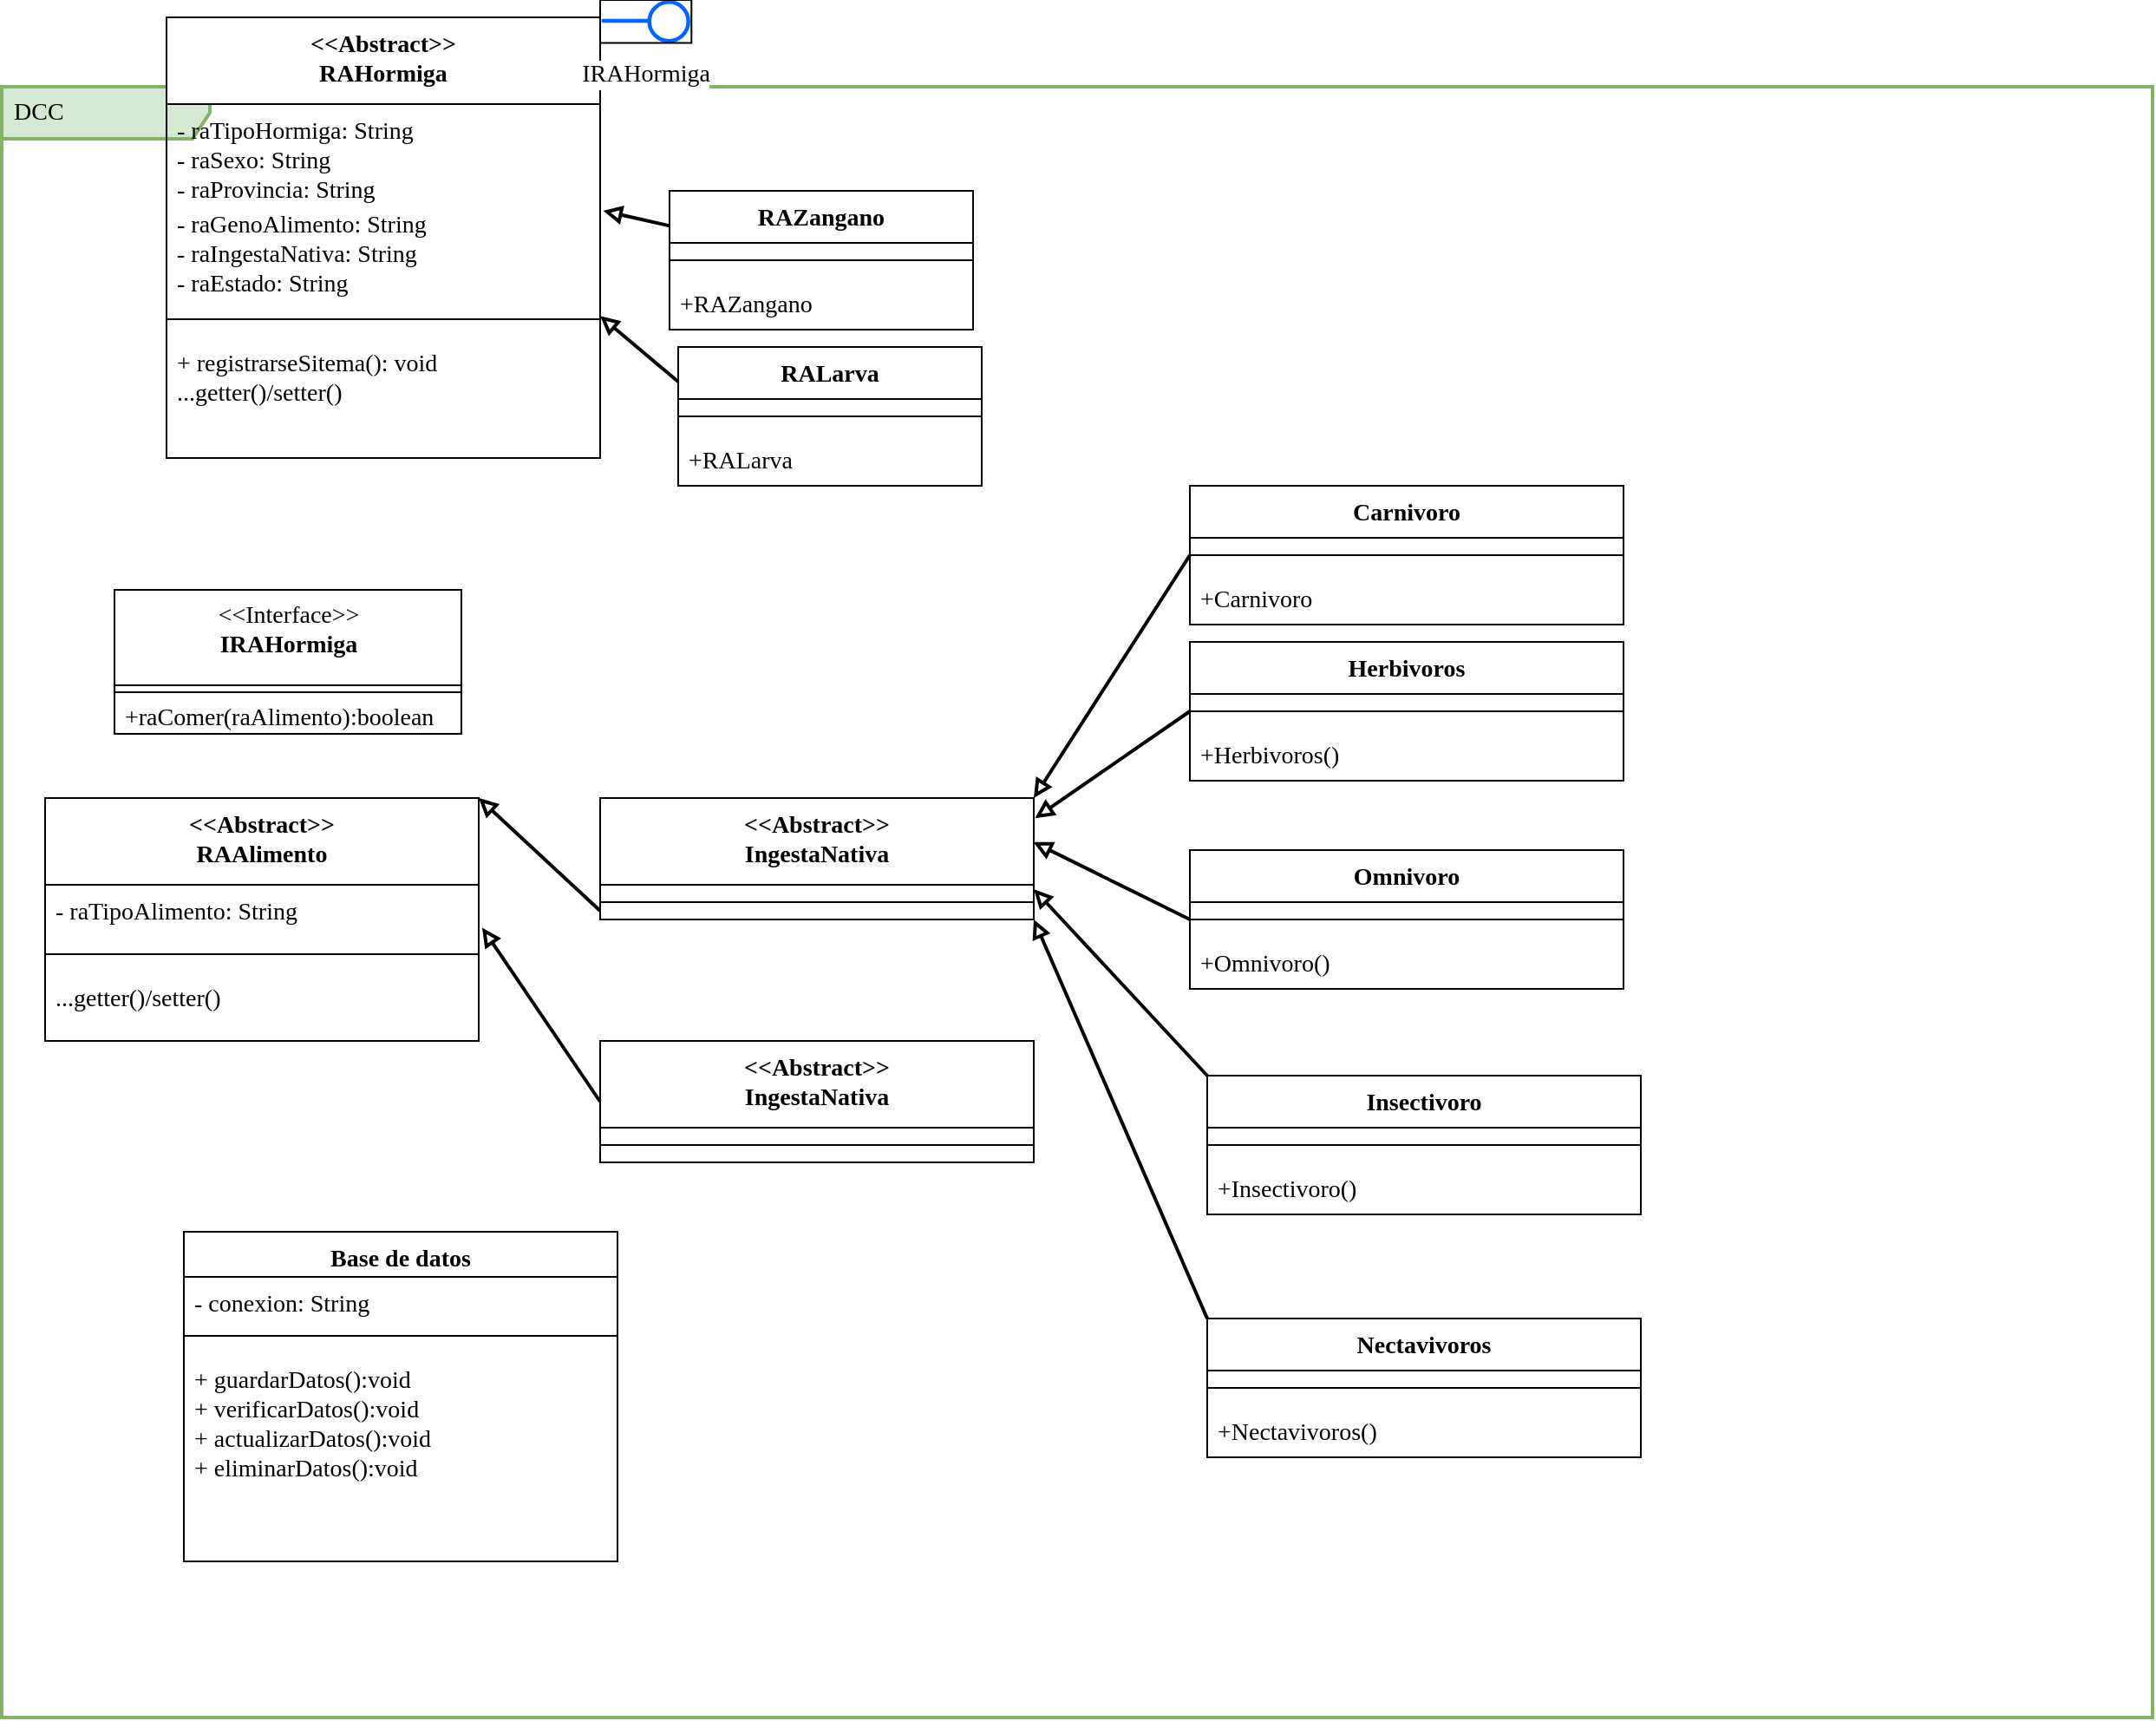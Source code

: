 <mxfile>
    <diagram id="NBXmXXn21HyQ9TVF_WW5" name="Page-1">
        <mxGraphModel dx="2007" dy="632" grid="1" gridSize="10" guides="1" tooltips="1" connect="1" arrows="1" fold="1" page="1" pageScale="1" pageWidth="850" pageHeight="1100" math="0" shadow="0">
            <root>
                <mxCell id="0"/>
                <mxCell id="1" parent="0"/>
                <mxCell id="155" value="DCC&amp;nbsp;" style="shape=umlFrame;whiteSpace=wrap;html=1;width=120;height=30;boundedLbl=1;verticalAlign=middle;align=left;spacingLeft=5;shadow=0;fillColor=#d5e8d4;strokeColor=#82b366;strokeWidth=2;fontColor=#000000;fontFamily=Tahoma;fontSize=14;" parent="1" vertex="1">
                    <mxGeometry x="-815" y="130" width="1240" height="940" as="geometry"/>
                </mxCell>
                <mxCell id="95" value="&lt;&lt;Abstract&gt;&gt;&#10;RAHormiga" style="swimlane;fontStyle=1;align=center;verticalAlign=top;childLayout=stackLayout;horizontal=1;startSize=50;horizontalStack=0;resizeParent=1;resizeParentMax=0;resizeLast=0;collapsible=1;marginBottom=0;hachureGap=4;fontFamily=Tahoma;fontSize=14;swimlaneLine=1;glass=0;rounded=0;" parent="1" vertex="1">
                    <mxGeometry x="-720" y="90" width="250" height="254" as="geometry">
                        <mxRectangle x="-525" y="30" width="140" height="40" as="alternateBounds"/>
                    </mxGeometry>
                </mxCell>
                <mxCell id="96" value="- raTipoHormiga: String&#10;- raSexo: String&#10;- raProvincia: String&#10;&#10;" style="text;strokeColor=none;fillColor=none;align=left;verticalAlign=top;spacingLeft=4;spacingRight=4;overflow=hidden;rotatable=0;points=[[0,0.5],[1,0.5]];portConstraint=eastwest;hachureGap=4;fontFamily=Tahoma;fontSize=14;" parent="95" vertex="1">
                    <mxGeometry y="50" width="250" height="54" as="geometry"/>
                </mxCell>
                <mxCell id="156" value="- raGenoAlimento: String&#10;- raIngestaNativa: String&#10;- raEstado: String&#10;&#10;" style="text;strokeColor=none;fillColor=none;align=left;verticalAlign=top;spacingLeft=4;spacingRight=4;overflow=hidden;rotatable=0;points=[[0,0.5],[1,0.5]];portConstraint=eastwest;hachureGap=4;fontFamily=Tahoma;fontSize=14;" vertex="1" parent="95">
                    <mxGeometry y="104" width="250" height="60" as="geometry"/>
                </mxCell>
                <mxCell id="97" value="" style="line;strokeWidth=1;fillColor=none;align=left;verticalAlign=middle;spacingTop=-1;spacingLeft=3;spacingRight=3;rotatable=0;labelPosition=right;points=[];portConstraint=eastwest;strokeColor=inherit;hachureGap=4;fontFamily=Tahoma;fontSize=14;" parent="95" vertex="1">
                    <mxGeometry y="164" width="250" height="20" as="geometry"/>
                </mxCell>
                <mxCell id="98" value="+ registrarseSitema(): void&#10;...getter()/setter()" style="text;strokeColor=none;fillColor=none;align=left;verticalAlign=top;spacingLeft=4;spacingRight=4;overflow=hidden;rotatable=0;points=[[0,0.5],[1,0.5]];portConstraint=eastwest;hachureGap=4;fontFamily=Tahoma;fontSize=14;" parent="95" vertex="1">
                    <mxGeometry y="184" width="250" height="70" as="geometry"/>
                </mxCell>
                <mxCell id="125" value="Base de datos" style="swimlane;fontStyle=1;align=center;verticalAlign=top;childLayout=stackLayout;horizontal=1;startSize=26;horizontalStack=0;resizeParent=1;resizeParentMax=0;resizeLast=0;collapsible=1;marginBottom=0;hachureGap=4;fontFamily=Tahoma;fontSize=14;swimlaneLine=1;glass=0;rounded=0;" parent="1" vertex="1">
                    <mxGeometry x="-710" y="790" width="250" height="190" as="geometry"/>
                </mxCell>
                <mxCell id="126" value="- conexion: String&#10;" style="text;strokeColor=none;fillColor=none;align=left;verticalAlign=top;spacingLeft=4;spacingRight=4;overflow=hidden;rotatable=0;points=[[0,0.5],[1,0.5]];portConstraint=eastwest;hachureGap=4;fontFamily=Tahoma;fontSize=14;" parent="125" vertex="1">
                    <mxGeometry y="26" width="250" height="24" as="geometry"/>
                </mxCell>
                <mxCell id="127" value="" style="line;strokeWidth=1;fillColor=none;align=left;verticalAlign=middle;spacingTop=-1;spacingLeft=3;spacingRight=3;rotatable=0;labelPosition=right;points=[];portConstraint=eastwest;strokeColor=inherit;hachureGap=4;fontFamily=Tahoma;fontSize=14;" parent="125" vertex="1">
                    <mxGeometry y="50" width="250" height="20" as="geometry"/>
                </mxCell>
                <mxCell id="128" value="+ guardarDatos():void&#10;+ verificarDatos():void&#10;+ actualizarDatos():void&#10;+ eliminarDatos():void&#10;" style="text;strokeColor=none;fillColor=none;align=left;verticalAlign=top;spacingLeft=4;spacingRight=4;overflow=hidden;rotatable=0;points=[[0,0.5],[1,0.5]];portConstraint=eastwest;hachureGap=4;fontFamily=Tahoma;fontSize=14;" parent="125" vertex="1">
                    <mxGeometry y="70" width="250" height="120" as="geometry"/>
                </mxCell>
                <mxCell id="AS-QSBwGqHrEAFDhqw0k-174" style="edgeStyle=none;html=1;fontFamily=Tahoma;fontSize=14;endArrow=block;endFill=0;strokeWidth=2;entryX=1.007;entryY=0.125;entryDx=0;entryDy=0;entryPerimeter=0;" edge="1" parent="1" source="AS-QSBwGqHrEAFDhqw0k-169" target="156">
                    <mxGeometry relative="1" as="geometry"/>
                </mxCell>
                <mxCell id="AS-QSBwGqHrEAFDhqw0k-169" value="RAZangano" style="swimlane;fontStyle=1;align=center;verticalAlign=top;childLayout=stackLayout;horizontal=1;startSize=30;horizontalStack=0;resizeParent=1;resizeParentMax=0;resizeLast=0;collapsible=1;marginBottom=0;hachureGap=4;fontFamily=Tahoma;fontSize=14;swimlaneLine=1;glass=0;rounded=0;" vertex="1" parent="1">
                    <mxGeometry x="-430" y="190" width="175" height="80" as="geometry">
                        <mxRectangle x="-525" y="30" width="140" height="40" as="alternateBounds"/>
                    </mxGeometry>
                </mxCell>
                <mxCell id="AS-QSBwGqHrEAFDhqw0k-172" value="" style="line;strokeWidth=1;fillColor=none;align=left;verticalAlign=middle;spacingTop=-1;spacingLeft=3;spacingRight=3;rotatable=0;labelPosition=right;points=[];portConstraint=eastwest;strokeColor=inherit;hachureGap=4;fontFamily=Tahoma;fontSize=14;" vertex="1" parent="AS-QSBwGqHrEAFDhqw0k-169">
                    <mxGeometry y="30" width="175" height="20" as="geometry"/>
                </mxCell>
                <mxCell id="AS-QSBwGqHrEAFDhqw0k-173" value="+RAZangano" style="text;strokeColor=none;fillColor=none;align=left;verticalAlign=top;spacingLeft=4;spacingRight=4;overflow=hidden;rotatable=0;points=[[0,0.5],[1,0.5]];portConstraint=eastwest;hachureGap=4;fontFamily=Tahoma;fontSize=14;" vertex="1" parent="AS-QSBwGqHrEAFDhqw0k-169">
                    <mxGeometry y="50" width="175" height="30" as="geometry"/>
                </mxCell>
                <mxCell id="AS-QSBwGqHrEAFDhqw0k-178" value="RALarva" style="swimlane;fontStyle=1;align=center;verticalAlign=top;childLayout=stackLayout;horizontal=1;startSize=30;horizontalStack=0;resizeParent=1;resizeParentMax=0;resizeLast=0;collapsible=1;marginBottom=0;hachureGap=4;fontFamily=Tahoma;fontSize=14;swimlaneLine=1;glass=0;rounded=0;" vertex="1" parent="1">
                    <mxGeometry x="-425" y="280" width="175" height="80" as="geometry">
                        <mxRectangle x="-525" y="30" width="140" height="40" as="alternateBounds"/>
                    </mxGeometry>
                </mxCell>
                <mxCell id="AS-QSBwGqHrEAFDhqw0k-179" value="" style="line;strokeWidth=1;fillColor=none;align=left;verticalAlign=middle;spacingTop=-1;spacingLeft=3;spacingRight=3;rotatable=0;labelPosition=right;points=[];portConstraint=eastwest;strokeColor=inherit;hachureGap=4;fontFamily=Tahoma;fontSize=14;" vertex="1" parent="AS-QSBwGqHrEAFDhqw0k-178">
                    <mxGeometry y="30" width="175" height="20" as="geometry"/>
                </mxCell>
                <mxCell id="AS-QSBwGqHrEAFDhqw0k-180" value="+RALarva" style="text;strokeColor=none;fillColor=none;align=left;verticalAlign=top;spacingLeft=4;spacingRight=4;overflow=hidden;rotatable=0;points=[[0,0.5],[1,0.5]];portConstraint=eastwest;hachureGap=4;fontFamily=Tahoma;fontSize=14;" vertex="1" parent="AS-QSBwGqHrEAFDhqw0k-178">
                    <mxGeometry y="50" width="175" height="30" as="geometry"/>
                </mxCell>
                <mxCell id="AS-QSBwGqHrEAFDhqw0k-181" style="edgeStyle=none;html=1;fontFamily=Tahoma;fontSize=14;endArrow=block;endFill=0;strokeWidth=2;entryX=1;entryY=0.408;entryDx=0;entryDy=0;exitX=0;exitY=0.25;exitDx=0;exitDy=0;entryPerimeter=0;" edge="1" parent="1" source="AS-QSBwGqHrEAFDhqw0k-178" target="97">
                    <mxGeometry relative="1" as="geometry">
                        <mxPoint x="-390" y="146.107" as="sourcePoint"/>
                        <mxPoint x="-460.25" y="126.924" as="targetPoint"/>
                    </mxGeometry>
                </mxCell>
                <mxCell id="AS-QSBwGqHrEAFDhqw0k-183" value="IRAHormiga" style="aspect=fixed;perimeter=ellipsePerimeter;html=1;align=center;shadow=0;dashed=0;spacingTop=3;image;image=img/lib/active_directory/interface.svg;fontFamily=Tahoma;fontSize=14;rotation=0;imageBorder=default;" vertex="1" parent="1">
                    <mxGeometry x="-470" y="80" width="52.65" height="24.75" as="geometry"/>
                </mxCell>
                <mxCell id="AS-QSBwGqHrEAFDhqw0k-186" value="&amp;lt;&amp;lt;Interface&amp;gt;&amp;gt;&lt;br&gt;&lt;b&gt;IRAHormiga&lt;/b&gt;" style="swimlane;fontStyle=0;align=center;verticalAlign=top;childLayout=stackLayout;horizontal=1;startSize=55;horizontalStack=0;resizeParent=1;resizeParentMax=0;resizeLast=0;collapsible=0;marginBottom=0;html=1;sketch=0;fontFamily=Tahoma;fontSize=14;" vertex="1" parent="1">
                    <mxGeometry x="-750" y="420" width="200" height="83" as="geometry"/>
                </mxCell>
                <mxCell id="AS-QSBwGqHrEAFDhqw0k-191" value="" style="line;strokeWidth=1;fillColor=none;align=left;verticalAlign=middle;spacingTop=-1;spacingLeft=3;spacingRight=3;rotatable=0;labelPosition=right;points=[];portConstraint=eastwest;sketch=0;fontFamily=Tahoma;fontSize=14;" vertex="1" parent="AS-QSBwGqHrEAFDhqw0k-186">
                    <mxGeometry y="55" width="200" height="8" as="geometry"/>
                </mxCell>
                <mxCell id="AS-QSBwGqHrEAFDhqw0k-193" value="+raComer(raAlimento):boolean" style="text;html=1;strokeColor=none;fillColor=none;align=left;verticalAlign=middle;spacingLeft=4;spacingRight=4;overflow=hidden;rotatable=0;points=[[0,0.5],[1,0.5]];portConstraint=eastwest;sketch=0;fontFamily=Tahoma;fontSize=14;" vertex="1" parent="AS-QSBwGqHrEAFDhqw0k-186">
                    <mxGeometry y="63" width="200" height="20" as="geometry"/>
                </mxCell>
                <mxCell id="AS-QSBwGqHrEAFDhqw0k-194" value="&lt;&lt;Abstract&gt;&gt;&#10;RAAlimento" style="swimlane;fontStyle=1;align=center;verticalAlign=top;childLayout=stackLayout;horizontal=1;startSize=50;horizontalStack=0;resizeParent=1;resizeParentMax=0;resizeLast=0;collapsible=1;marginBottom=0;hachureGap=4;fontFamily=Tahoma;fontSize=14;swimlaneLine=1;glass=0;rounded=0;" vertex="1" parent="1">
                    <mxGeometry x="-790" y="540" width="250" height="140" as="geometry">
                        <mxRectangle x="-525" y="30" width="140" height="40" as="alternateBounds"/>
                    </mxGeometry>
                </mxCell>
                <mxCell id="AS-QSBwGqHrEAFDhqw0k-195" value="- raTipoAlimento: String" style="text;strokeColor=none;fillColor=none;align=left;verticalAlign=top;spacingLeft=4;spacingRight=4;overflow=hidden;rotatable=0;points=[[0,0.5],[1,0.5]];portConstraint=eastwest;hachureGap=4;fontFamily=Tahoma;fontSize=14;" vertex="1" parent="AS-QSBwGqHrEAFDhqw0k-194">
                    <mxGeometry y="50" width="250" height="30" as="geometry"/>
                </mxCell>
                <mxCell id="AS-QSBwGqHrEAFDhqw0k-197" value="" style="line;strokeWidth=1;fillColor=none;align=left;verticalAlign=middle;spacingTop=-1;spacingLeft=3;spacingRight=3;rotatable=0;labelPosition=right;points=[];portConstraint=eastwest;strokeColor=inherit;hachureGap=4;fontFamily=Tahoma;fontSize=14;" vertex="1" parent="AS-QSBwGqHrEAFDhqw0k-194">
                    <mxGeometry y="80" width="250" height="20" as="geometry"/>
                </mxCell>
                <mxCell id="AS-QSBwGqHrEAFDhqw0k-198" value="...getter()/setter()" style="text;strokeColor=none;fillColor=none;align=left;verticalAlign=top;spacingLeft=4;spacingRight=4;overflow=hidden;rotatable=0;points=[[0,0.5],[1,0.5]];portConstraint=eastwest;hachureGap=4;fontFamily=Tahoma;fontSize=14;" vertex="1" parent="AS-QSBwGqHrEAFDhqw0k-194">
                    <mxGeometry y="100" width="250" height="40" as="geometry"/>
                </mxCell>
                <mxCell id="AS-QSBwGqHrEAFDhqw0k-199" value="&lt;&lt;Abstract&gt;&gt;&#10;IngestaNativa" style="swimlane;fontStyle=1;align=center;verticalAlign=top;childLayout=stackLayout;horizontal=1;startSize=50;horizontalStack=0;resizeParent=1;resizeParentMax=0;resizeLast=0;collapsible=1;marginBottom=0;hachureGap=4;fontFamily=Tahoma;fontSize=14;swimlaneLine=1;glass=0;rounded=0;" vertex="1" parent="1">
                    <mxGeometry x="-470" y="540" width="250" height="70" as="geometry">
                        <mxRectangle x="-525" y="30" width="140" height="40" as="alternateBounds"/>
                    </mxGeometry>
                </mxCell>
                <mxCell id="AS-QSBwGqHrEAFDhqw0k-201" value="" style="line;strokeWidth=1;fillColor=none;align=left;verticalAlign=middle;spacingTop=-1;spacingLeft=3;spacingRight=3;rotatable=0;labelPosition=right;points=[];portConstraint=eastwest;strokeColor=inherit;hachureGap=4;fontFamily=Tahoma;fontSize=14;" vertex="1" parent="AS-QSBwGqHrEAFDhqw0k-199">
                    <mxGeometry y="50" width="250" height="20" as="geometry"/>
                </mxCell>
                <mxCell id="AS-QSBwGqHrEAFDhqw0k-207" style="edgeStyle=none;html=1;fontFamily=Tahoma;fontSize=14;endArrow=block;endFill=0;strokeWidth=2;entryX=1;entryY=0;entryDx=0;entryDy=0;exitX=0;exitY=0.5;exitDx=0;exitDy=0;" edge="1" parent="1" target="AS-QSBwGqHrEAFDhqw0k-194">
                    <mxGeometry relative="1" as="geometry">
                        <mxPoint x="-470" y="605" as="sourcePoint"/>
                        <mxPoint x="-458.25" y="211.5" as="targetPoint"/>
                    </mxGeometry>
                </mxCell>
                <mxCell id="AS-QSBwGqHrEAFDhqw0k-208" value="&lt;&lt;Abstract&gt;&gt;&#10;IngestaNativa" style="swimlane;fontStyle=1;align=center;verticalAlign=top;childLayout=stackLayout;horizontal=1;startSize=50;horizontalStack=0;resizeParent=1;resizeParentMax=0;resizeLast=0;collapsible=1;marginBottom=0;hachureGap=4;fontFamily=Tahoma;fontSize=14;swimlaneLine=1;glass=0;rounded=0;" vertex="1" parent="1">
                    <mxGeometry x="-470" y="680" width="250" height="70" as="geometry">
                        <mxRectangle x="-525" y="30" width="140" height="40" as="alternateBounds"/>
                    </mxGeometry>
                </mxCell>
                <mxCell id="AS-QSBwGqHrEAFDhqw0k-209" value="" style="line;strokeWidth=1;fillColor=none;align=left;verticalAlign=middle;spacingTop=-1;spacingLeft=3;spacingRight=3;rotatable=0;labelPosition=right;points=[];portConstraint=eastwest;strokeColor=inherit;hachureGap=4;fontFamily=Tahoma;fontSize=14;" vertex="1" parent="AS-QSBwGqHrEAFDhqw0k-208">
                    <mxGeometry y="50" width="250" height="20" as="geometry"/>
                </mxCell>
                <mxCell id="AS-QSBwGqHrEAFDhqw0k-210" style="edgeStyle=none;html=1;fontFamily=Tahoma;fontSize=14;endArrow=block;endFill=0;strokeWidth=2;entryX=1.008;entryY=0.825;entryDx=0;entryDy=0;exitX=0;exitY=0.5;exitDx=0;exitDy=0;entryPerimeter=0;" edge="1" parent="1" source="AS-QSBwGqHrEAFDhqw0k-208" target="AS-QSBwGqHrEAFDhqw0k-195">
                    <mxGeometry relative="1" as="geometry">
                        <mxPoint x="-460" y="615" as="sourcePoint"/>
                        <mxPoint x="-530" y="550" as="targetPoint"/>
                    </mxGeometry>
                </mxCell>
                <mxCell id="AS-QSBwGqHrEAFDhqw0k-211" value="Carnivoro" style="swimlane;fontStyle=1;align=center;verticalAlign=top;childLayout=stackLayout;horizontal=1;startSize=30;horizontalStack=0;resizeParent=1;resizeParentMax=0;resizeLast=0;collapsible=1;marginBottom=0;hachureGap=4;fontFamily=Tahoma;fontSize=14;swimlaneLine=1;glass=0;rounded=0;" vertex="1" parent="1">
                    <mxGeometry x="-130" y="360" width="250" height="80" as="geometry">
                        <mxRectangle x="-525" y="30" width="140" height="40" as="alternateBounds"/>
                    </mxGeometry>
                </mxCell>
                <mxCell id="AS-QSBwGqHrEAFDhqw0k-212" value="" style="line;strokeWidth=1;fillColor=none;align=left;verticalAlign=middle;spacingTop=-1;spacingLeft=3;spacingRight=3;rotatable=0;labelPosition=right;points=[];portConstraint=eastwest;strokeColor=inherit;hachureGap=4;fontFamily=Tahoma;fontSize=14;" vertex="1" parent="AS-QSBwGqHrEAFDhqw0k-211">
                    <mxGeometry y="30" width="250" height="20" as="geometry"/>
                </mxCell>
                <mxCell id="AS-QSBwGqHrEAFDhqw0k-226" value="+Carnivoro" style="text;strokeColor=none;fillColor=none;align=left;verticalAlign=top;spacingLeft=4;spacingRight=4;overflow=hidden;rotatable=0;points=[[0,0.5],[1,0.5]];portConstraint=eastwest;hachureGap=4;fontFamily=Tahoma;fontSize=14;" vertex="1" parent="AS-QSBwGqHrEAFDhqw0k-211">
                    <mxGeometry y="50" width="250" height="30" as="geometry"/>
                </mxCell>
                <mxCell id="AS-QSBwGqHrEAFDhqw0k-213" value="Herbivoros" style="swimlane;fontStyle=1;align=center;verticalAlign=top;childLayout=stackLayout;horizontal=1;startSize=30;horizontalStack=0;resizeParent=1;resizeParentMax=0;resizeLast=0;collapsible=1;marginBottom=0;hachureGap=4;fontFamily=Tahoma;fontSize=14;swimlaneLine=1;glass=0;rounded=0;" vertex="1" parent="1">
                    <mxGeometry x="-130" y="450" width="250" height="80" as="geometry">
                        <mxRectangle x="-525" y="30" width="140" height="40" as="alternateBounds"/>
                    </mxGeometry>
                </mxCell>
                <mxCell id="AS-QSBwGqHrEAFDhqw0k-214" value="" style="line;strokeWidth=1;fillColor=none;align=left;verticalAlign=middle;spacingTop=-1;spacingLeft=3;spacingRight=3;rotatable=0;labelPosition=right;points=[];portConstraint=eastwest;strokeColor=inherit;hachureGap=4;fontFamily=Tahoma;fontSize=14;" vertex="1" parent="AS-QSBwGqHrEAFDhqw0k-213">
                    <mxGeometry y="30" width="250" height="20" as="geometry"/>
                </mxCell>
                <mxCell id="AS-QSBwGqHrEAFDhqw0k-227" value="+Herbivoros()" style="text;strokeColor=none;fillColor=none;align=left;verticalAlign=top;spacingLeft=4;spacingRight=4;overflow=hidden;rotatable=0;points=[[0,0.5],[1,0.5]];portConstraint=eastwest;hachureGap=4;fontFamily=Tahoma;fontSize=14;" vertex="1" parent="AS-QSBwGqHrEAFDhqw0k-213">
                    <mxGeometry y="50" width="250" height="30" as="geometry"/>
                </mxCell>
                <mxCell id="AS-QSBwGqHrEAFDhqw0k-215" value="Insectivoro" style="swimlane;fontStyle=1;align=center;verticalAlign=top;childLayout=stackLayout;horizontal=1;startSize=30;horizontalStack=0;resizeParent=1;resizeParentMax=0;resizeLast=0;collapsible=1;marginBottom=0;hachureGap=4;fontFamily=Tahoma;fontSize=14;swimlaneLine=1;glass=0;rounded=0;" vertex="1" parent="1">
                    <mxGeometry x="-120" y="700" width="250" height="80" as="geometry">
                        <mxRectangle x="-525" y="30" width="140" height="40" as="alternateBounds"/>
                    </mxGeometry>
                </mxCell>
                <mxCell id="AS-QSBwGqHrEAFDhqw0k-216" value="" style="line;strokeWidth=1;fillColor=none;align=left;verticalAlign=middle;spacingTop=-1;spacingLeft=3;spacingRight=3;rotatable=0;labelPosition=right;points=[];portConstraint=eastwest;strokeColor=inherit;hachureGap=4;fontFamily=Tahoma;fontSize=14;" vertex="1" parent="AS-QSBwGqHrEAFDhqw0k-215">
                    <mxGeometry y="30" width="250" height="20" as="geometry"/>
                </mxCell>
                <mxCell id="AS-QSBwGqHrEAFDhqw0k-229" value="+Insectivoro()" style="text;strokeColor=none;fillColor=none;align=left;verticalAlign=top;spacingLeft=4;spacingRight=4;overflow=hidden;rotatable=0;points=[[0,0.5],[1,0.5]];portConstraint=eastwest;hachureGap=4;fontFamily=Tahoma;fontSize=14;" vertex="1" parent="AS-QSBwGqHrEAFDhqw0k-215">
                    <mxGeometry y="50" width="250" height="30" as="geometry"/>
                </mxCell>
                <mxCell id="AS-QSBwGqHrEAFDhqw0k-217" value="Omnivoro" style="swimlane;fontStyle=1;align=center;verticalAlign=top;childLayout=stackLayout;horizontal=1;startSize=30;horizontalStack=0;resizeParent=1;resizeParentMax=0;resizeLast=0;collapsible=1;marginBottom=0;hachureGap=4;fontFamily=Tahoma;fontSize=14;swimlaneLine=1;glass=0;rounded=0;" vertex="1" parent="1">
                    <mxGeometry x="-130" y="570" width="250" height="80" as="geometry">
                        <mxRectangle x="-525" y="30" width="140" height="40" as="alternateBounds"/>
                    </mxGeometry>
                </mxCell>
                <mxCell id="AS-QSBwGqHrEAFDhqw0k-218" value="" style="line;strokeWidth=1;fillColor=none;align=left;verticalAlign=middle;spacingTop=-1;spacingLeft=3;spacingRight=3;rotatable=0;labelPosition=right;points=[];portConstraint=eastwest;strokeColor=inherit;hachureGap=4;fontFamily=Tahoma;fontSize=14;" vertex="1" parent="AS-QSBwGqHrEAFDhqw0k-217">
                    <mxGeometry y="30" width="250" height="20" as="geometry"/>
                </mxCell>
                <mxCell id="AS-QSBwGqHrEAFDhqw0k-228" value="+Omnivoro()" style="text;strokeColor=none;fillColor=none;align=left;verticalAlign=top;spacingLeft=4;spacingRight=4;overflow=hidden;rotatable=0;points=[[0,0.5],[1,0.5]];portConstraint=eastwest;hachureGap=4;fontFamily=Tahoma;fontSize=14;" vertex="1" parent="AS-QSBwGqHrEAFDhqw0k-217">
                    <mxGeometry y="50" width="250" height="30" as="geometry"/>
                </mxCell>
                <mxCell id="AS-QSBwGqHrEAFDhqw0k-219" value="Nectavivoros" style="swimlane;fontStyle=1;align=center;verticalAlign=top;childLayout=stackLayout;horizontal=1;startSize=30;horizontalStack=0;resizeParent=1;resizeParentMax=0;resizeLast=0;collapsible=1;marginBottom=0;hachureGap=4;fontFamily=Tahoma;fontSize=14;swimlaneLine=1;glass=0;rounded=0;" vertex="1" parent="1">
                    <mxGeometry x="-120" y="840" width="250" height="80" as="geometry">
                        <mxRectangle x="-525" y="30" width="140" height="40" as="alternateBounds"/>
                    </mxGeometry>
                </mxCell>
                <mxCell id="AS-QSBwGqHrEAFDhqw0k-220" value="" style="line;strokeWidth=1;fillColor=none;align=left;verticalAlign=middle;spacingTop=-1;spacingLeft=3;spacingRight=3;rotatable=0;labelPosition=right;points=[];portConstraint=eastwest;strokeColor=inherit;hachureGap=4;fontFamily=Tahoma;fontSize=14;" vertex="1" parent="AS-QSBwGqHrEAFDhqw0k-219">
                    <mxGeometry y="30" width="250" height="20" as="geometry"/>
                </mxCell>
                <mxCell id="AS-QSBwGqHrEAFDhqw0k-230" value="+Nectavivoros()" style="text;strokeColor=none;fillColor=none;align=left;verticalAlign=top;spacingLeft=4;spacingRight=4;overflow=hidden;rotatable=0;points=[[0,0.5],[1,0.5]];portConstraint=eastwest;hachureGap=4;fontFamily=Tahoma;fontSize=14;" vertex="1" parent="AS-QSBwGqHrEAFDhqw0k-219">
                    <mxGeometry y="50" width="250" height="30" as="geometry"/>
                </mxCell>
                <mxCell id="AS-QSBwGqHrEAFDhqw0k-221" style="edgeStyle=none;html=1;fontFamily=Tahoma;fontSize=14;endArrow=block;endFill=0;strokeWidth=2;entryX=1;entryY=0;entryDx=0;entryDy=0;exitX=0;exitY=0.5;exitDx=0;exitDy=0;" edge="1" parent="1" source="AS-QSBwGqHrEAFDhqw0k-211" target="AS-QSBwGqHrEAFDhqw0k-199">
                    <mxGeometry relative="1" as="geometry">
                        <mxPoint x="-150" y="470" as="sourcePoint"/>
                        <mxPoint x="-220" y="405" as="targetPoint"/>
                    </mxGeometry>
                </mxCell>
                <mxCell id="AS-QSBwGqHrEAFDhqw0k-222" style="edgeStyle=none;html=1;fontFamily=Tahoma;fontSize=14;endArrow=block;endFill=0;strokeWidth=2;entryX=1.003;entryY=0.166;entryDx=0;entryDy=0;exitX=0;exitY=0.5;exitDx=0;exitDy=0;entryPerimeter=0;" edge="1" parent="1" source="AS-QSBwGqHrEAFDhqw0k-213" target="AS-QSBwGqHrEAFDhqw0k-199">
                    <mxGeometry relative="1" as="geometry">
                        <mxPoint x="-120" y="470" as="sourcePoint"/>
                        <mxPoint x="-220" y="575" as="targetPoint"/>
                    </mxGeometry>
                </mxCell>
                <mxCell id="AS-QSBwGqHrEAFDhqw0k-223" style="edgeStyle=none;html=1;fontFamily=Tahoma;fontSize=14;endArrow=block;endFill=0;strokeWidth=2;entryX=0.999;entryY=0.363;entryDx=0;entryDy=0;exitX=0;exitY=0.5;exitDx=0;exitDy=0;entryPerimeter=0;" edge="1" parent="1" source="AS-QSBwGqHrEAFDhqw0k-217" target="AS-QSBwGqHrEAFDhqw0k-199">
                    <mxGeometry relative="1" as="geometry">
                        <mxPoint x="-120" y="550" as="sourcePoint"/>
                        <mxPoint x="-220" y="590" as="targetPoint"/>
                    </mxGeometry>
                </mxCell>
                <mxCell id="AS-QSBwGqHrEAFDhqw0k-224" style="edgeStyle=none;html=1;fontFamily=Tahoma;fontSize=14;endArrow=block;endFill=0;strokeWidth=2;entryX=1;entryY=0.75;entryDx=0;entryDy=0;exitX=0;exitY=0;exitDx=0;exitDy=0;" edge="1" parent="1" source="AS-QSBwGqHrEAFDhqw0k-215" target="AS-QSBwGqHrEAFDhqw0k-199">
                    <mxGeometry relative="1" as="geometry">
                        <mxPoint x="-110" y="645" as="sourcePoint"/>
                        <mxPoint x="-210.25" y="575.41" as="targetPoint"/>
                    </mxGeometry>
                </mxCell>
                <mxCell id="AS-QSBwGqHrEAFDhqw0k-225" style="edgeStyle=none;html=1;fontFamily=Tahoma;fontSize=14;endArrow=block;endFill=0;strokeWidth=2;entryX=1;entryY=1;entryDx=0;entryDy=0;exitX=0;exitY=0;exitDx=0;exitDy=0;" edge="1" parent="1" source="AS-QSBwGqHrEAFDhqw0k-219" target="AS-QSBwGqHrEAFDhqw0k-199">
                    <mxGeometry relative="1" as="geometry">
                        <mxPoint x="-110" y="710" as="sourcePoint"/>
                        <mxPoint x="-210" y="602.5" as="targetPoint"/>
                    </mxGeometry>
                </mxCell>
            </root>
        </mxGraphModel>
    </diagram>
</mxfile>